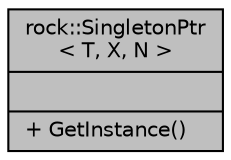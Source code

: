 digraph "rock::SingletonPtr&lt; T, X, N &gt;"
{
 // LATEX_PDF_SIZE
  edge [fontname="Helvetica",fontsize="10",labelfontname="Helvetica",labelfontsize="10"];
  node [fontname="Helvetica",fontsize="10",shape=record];
  Node1 [label="{rock::SingletonPtr\l\< T, X, N \>\n||+ GetInstance()\l}",height=0.2,width=0.4,color="black", fillcolor="grey75", style="filled", fontcolor="black",tooltip="单例模式智能指针封装类"];
}

